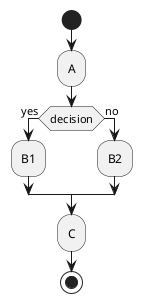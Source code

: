 @startuml
skinparam ConditionEndStyle hline
start
:A;
if (decision) is (yes) then
    :B1;
else (no)
    :B2;
endif
:C;
stop
@enduml